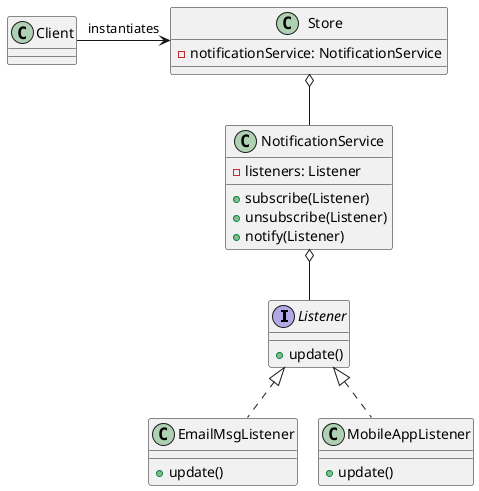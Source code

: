 @startuml
skinparam nodesep 20
skinparam ranksep 50
skinparam class {
  BackgroundColor<<interface>> #ffccff
  BackgroundColor<<abstract>> #ccccff
}

together {
    interface Listener {
      {method} + update()
    }

    class EmailMsgListener implements Listener {
        {method} + update()
    }

    class MobileAppListener implements Listener {
        {method} + update()
    }
}

class Store {
    {field} - notificationService: NotificationService

}

class NotificationService {
    {field} - listeners: Listener
    {method} + subscribe(Listener)
    {method} + unsubscribe(Listener)
    {method} + notify(Listener)
}

Client -r-> Store : instantiates
Store o-- NotificationService
NotificationService o-- Listener
@enduml